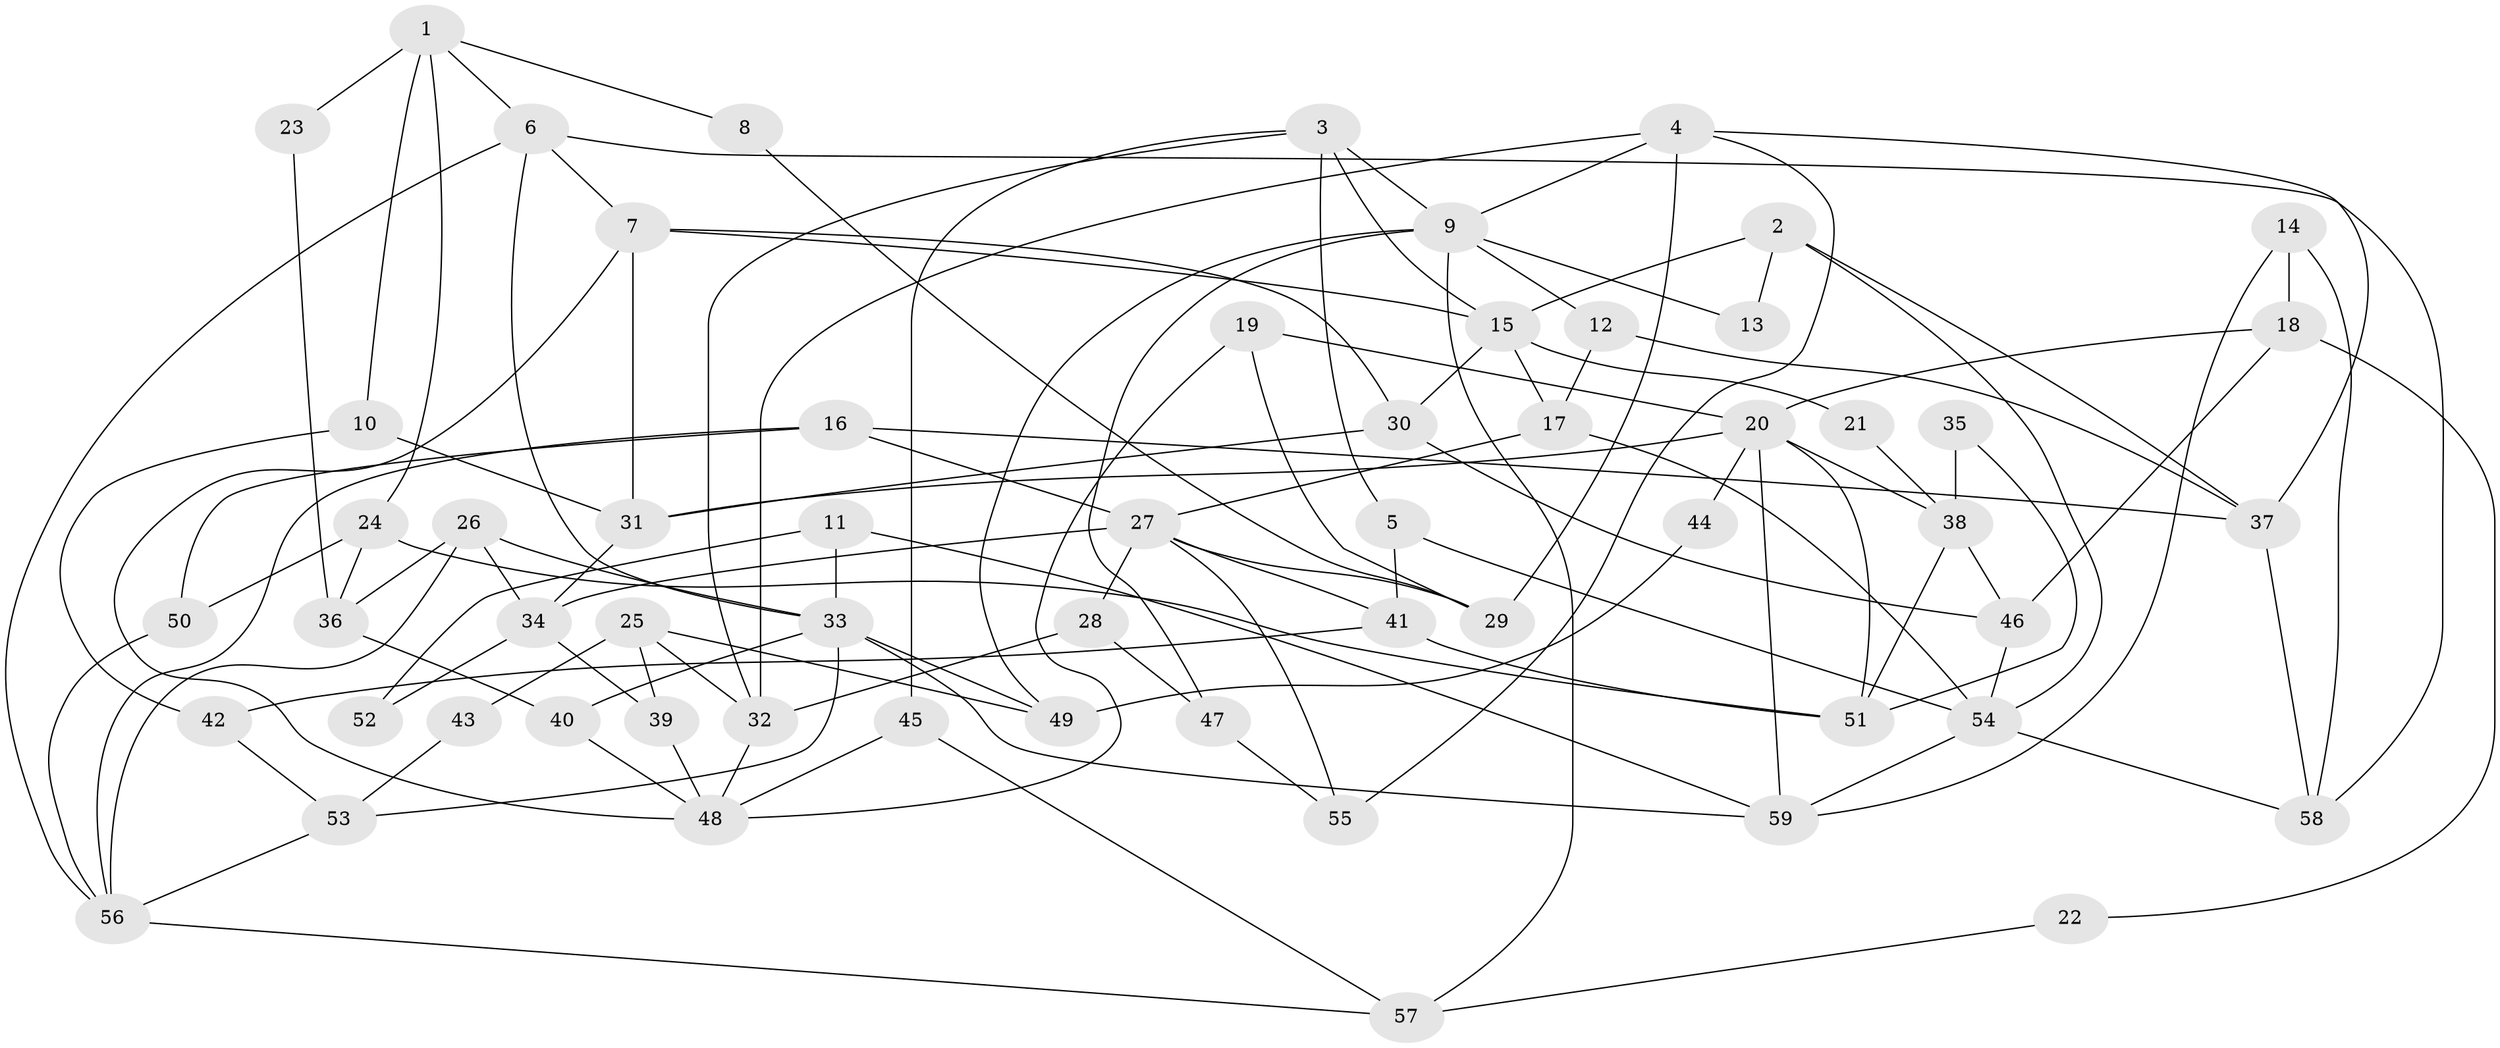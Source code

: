 // Generated by graph-tools (version 1.1) at 2025/26/03/09/25 03:26:20]
// undirected, 59 vertices, 118 edges
graph export_dot {
graph [start="1"]
  node [color=gray90,style=filled];
  1;
  2;
  3;
  4;
  5;
  6;
  7;
  8;
  9;
  10;
  11;
  12;
  13;
  14;
  15;
  16;
  17;
  18;
  19;
  20;
  21;
  22;
  23;
  24;
  25;
  26;
  27;
  28;
  29;
  30;
  31;
  32;
  33;
  34;
  35;
  36;
  37;
  38;
  39;
  40;
  41;
  42;
  43;
  44;
  45;
  46;
  47;
  48;
  49;
  50;
  51;
  52;
  53;
  54;
  55;
  56;
  57;
  58;
  59;
  1 -- 6;
  1 -- 10;
  1 -- 8;
  1 -- 23;
  1 -- 24;
  2 -- 37;
  2 -- 15;
  2 -- 13;
  2 -- 54;
  3 -- 9;
  3 -- 5;
  3 -- 15;
  3 -- 32;
  3 -- 45;
  4 -- 55;
  4 -- 9;
  4 -- 29;
  4 -- 32;
  4 -- 37;
  5 -- 41;
  5 -- 54;
  6 -- 33;
  6 -- 7;
  6 -- 56;
  6 -- 58;
  7 -- 15;
  7 -- 48;
  7 -- 30;
  7 -- 31;
  8 -- 29;
  9 -- 57;
  9 -- 12;
  9 -- 13;
  9 -- 47;
  9 -- 49;
  10 -- 31;
  10 -- 42;
  11 -- 59;
  11 -- 33;
  11 -- 52;
  12 -- 37;
  12 -- 17;
  14 -- 58;
  14 -- 18;
  14 -- 59;
  15 -- 30;
  15 -- 17;
  15 -- 21;
  16 -- 37;
  16 -- 27;
  16 -- 50;
  16 -- 56;
  17 -- 54;
  17 -- 27;
  18 -- 20;
  18 -- 46;
  18 -- 22;
  19 -- 29;
  19 -- 20;
  19 -- 48;
  20 -- 59;
  20 -- 51;
  20 -- 31;
  20 -- 38;
  20 -- 44;
  21 -- 38;
  22 -- 57;
  23 -- 36;
  24 -- 50;
  24 -- 36;
  24 -- 51;
  25 -- 32;
  25 -- 39;
  25 -- 43;
  25 -- 49;
  26 -- 36;
  26 -- 56;
  26 -- 33;
  26 -- 34;
  27 -- 34;
  27 -- 28;
  27 -- 29;
  27 -- 41;
  27 -- 55;
  28 -- 32;
  28 -- 47;
  30 -- 31;
  30 -- 46;
  31 -- 34;
  32 -- 48;
  33 -- 49;
  33 -- 40;
  33 -- 53;
  33 -- 59;
  34 -- 39;
  34 -- 52;
  35 -- 38;
  35 -- 51;
  36 -- 40;
  37 -- 58;
  38 -- 46;
  38 -- 51;
  39 -- 48;
  40 -- 48;
  41 -- 51;
  41 -- 42;
  42 -- 53;
  43 -- 53;
  44 -- 49;
  45 -- 48;
  45 -- 57;
  46 -- 54;
  47 -- 55;
  50 -- 56;
  53 -- 56;
  54 -- 59;
  54 -- 58;
  56 -- 57;
}
